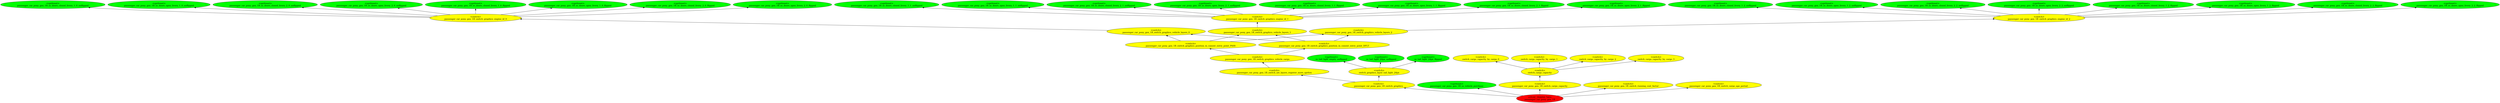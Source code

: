 digraph {
rankdir="BT"
ss_tail_light_24px_unflipped [fillcolor=green style="filled" label="<spriteset>\nss_tail_light_24px_unflipped"]
ss_tail_light_24px_flipped [fillcolor=green style="filled" label="<spriteset>\nss_tail_light_24px_flipped"]
ss_tail_light_empty_unflipped [fillcolor=green style="filled" label="<spriteset>\nss_tail_light_empty_unflipped"]
switch_graphics_layer_tail_light_24px [fillcolor=yellow style="filled" label="<switch>\nswitch_graphics_layer_tail_light_24px"]
switch_cargo_capacity_by_cargo_0 [fillcolor=yellow style="filled" label="<switch>\nswitch_cargo_capacity_by_cargo_0"]
switch_cargo_capacity_by_cargo_1 [fillcolor=yellow style="filled" label="<switch>\nswitch_cargo_capacity_by_cargo_1"]
switch_cargo_capacity_by_cargo_2 [fillcolor=yellow style="filled" label="<switch>\nswitch_cargo_capacity_by_cargo_2"]
switch_cargo_capacity_by_cargo_3 [fillcolor=yellow style="filled" label="<switch>\nswitch_cargo_capacity_by_cargo_3"]
switch_cargo_capacity [fillcolor=yellow style="filled" label="<switch>\nswitch_cargo_capacity"]
passenger_car_pony_gen_1B_ss_doors_closed_livery_1_0_unflipped [fillcolor=green style="filled" label="<spriteset>\npassenger_car_pony_gen_1B_ss_doors_closed_livery_1_0_unflipped"]
passenger_car_pony_gen_1B_ss_doors_open_livery_1_0_unflipped [fillcolor=green style="filled" label="<spriteset>\npassenger_car_pony_gen_1B_ss_doors_open_livery_1_0_unflipped"]
passenger_car_pony_gen_1B_ss_doors_closed_livery_2_0_unflipped [fillcolor=green style="filled" label="<spriteset>\npassenger_car_pony_gen_1B_ss_doors_closed_livery_2_0_unflipped"]
passenger_car_pony_gen_1B_ss_doors_open_livery_2_0_unflipped [fillcolor=green style="filled" label="<spriteset>\npassenger_car_pony_gen_1B_ss_doors_open_livery_2_0_unflipped"]
passenger_car_pony_gen_1B_ss_doors_closed_livery_1_0_flipped [fillcolor=green style="filled" label="<spriteset>\npassenger_car_pony_gen_1B_ss_doors_closed_livery_1_0_flipped"]
passenger_car_pony_gen_1B_ss_doors_open_livery_1_0_flipped [fillcolor=green style="filled" label="<spriteset>\npassenger_car_pony_gen_1B_ss_doors_open_livery_1_0_flipped"]
passenger_car_pony_gen_1B_ss_doors_closed_livery_2_0_flipped [fillcolor=green style="filled" label="<spriteset>\npassenger_car_pony_gen_1B_ss_doors_closed_livery_2_0_flipped"]
passenger_car_pony_gen_1B_ss_doors_open_livery_2_0_flipped [fillcolor=green style="filled" label="<spriteset>\npassenger_car_pony_gen_1B_ss_doors_open_livery_2_0_flipped"]
passenger_car_pony_gen_1B_switch_graphics_engine_id_0 [fillcolor=yellow style="filled" label="<switch>\npassenger_car_pony_gen_1B_switch_graphics_engine_id_0"]
passenger_car_pony_gen_1B_switch_graphics_vehicle_layers_0 [fillcolor=yellow style="filled" label="<switch>\npassenger_car_pony_gen_1B_switch_graphics_vehicle_layers_0"]
passenger_car_pony_gen_1B_ss_doors_closed_livery_1_1_unflipped [fillcolor=green style="filled" label="<spriteset>\npassenger_car_pony_gen_1B_ss_doors_closed_livery_1_1_unflipped"]
passenger_car_pony_gen_1B_ss_doors_open_livery_1_1_unflipped [fillcolor=green style="filled" label="<spriteset>\npassenger_car_pony_gen_1B_ss_doors_open_livery_1_1_unflipped"]
passenger_car_pony_gen_1B_ss_doors_closed_livery_2_1_unflipped [fillcolor=green style="filled" label="<spriteset>\npassenger_car_pony_gen_1B_ss_doors_closed_livery_2_1_unflipped"]
passenger_car_pony_gen_1B_ss_doors_open_livery_2_1_unflipped [fillcolor=green style="filled" label="<spriteset>\npassenger_car_pony_gen_1B_ss_doors_open_livery_2_1_unflipped"]
passenger_car_pony_gen_1B_ss_doors_closed_livery_1_1_flipped [fillcolor=green style="filled" label="<spriteset>\npassenger_car_pony_gen_1B_ss_doors_closed_livery_1_1_flipped"]
passenger_car_pony_gen_1B_ss_doors_open_livery_1_1_flipped [fillcolor=green style="filled" label="<spriteset>\npassenger_car_pony_gen_1B_ss_doors_open_livery_1_1_flipped"]
passenger_car_pony_gen_1B_ss_doors_closed_livery_2_1_flipped [fillcolor=green style="filled" label="<spriteset>\npassenger_car_pony_gen_1B_ss_doors_closed_livery_2_1_flipped"]
passenger_car_pony_gen_1B_ss_doors_open_livery_2_1_flipped [fillcolor=green style="filled" label="<spriteset>\npassenger_car_pony_gen_1B_ss_doors_open_livery_2_1_flipped"]
passenger_car_pony_gen_1B_switch_graphics_engine_id_1 [fillcolor=yellow style="filled" label="<switch>\npassenger_car_pony_gen_1B_switch_graphics_engine_id_1"]
passenger_car_pony_gen_1B_switch_graphics_vehicle_layers_1 [fillcolor=yellow style="filled" label="<switch>\npassenger_car_pony_gen_1B_switch_graphics_vehicle_layers_1"]
passenger_car_pony_gen_1B_ss_doors_closed_livery_1_2_unflipped [fillcolor=green style="filled" label="<spriteset>\npassenger_car_pony_gen_1B_ss_doors_closed_livery_1_2_unflipped"]
passenger_car_pony_gen_1B_ss_doors_open_livery_1_2_unflipped [fillcolor=green style="filled" label="<spriteset>\npassenger_car_pony_gen_1B_ss_doors_open_livery_1_2_unflipped"]
passenger_car_pony_gen_1B_ss_doors_closed_livery_2_2_unflipped [fillcolor=green style="filled" label="<spriteset>\npassenger_car_pony_gen_1B_ss_doors_closed_livery_2_2_unflipped"]
passenger_car_pony_gen_1B_ss_doors_open_livery_2_2_unflipped [fillcolor=green style="filled" label="<spriteset>\npassenger_car_pony_gen_1B_ss_doors_open_livery_2_2_unflipped"]
passenger_car_pony_gen_1B_ss_doors_closed_livery_1_2_flipped [fillcolor=green style="filled" label="<spriteset>\npassenger_car_pony_gen_1B_ss_doors_closed_livery_1_2_flipped"]
passenger_car_pony_gen_1B_ss_doors_open_livery_1_2_flipped [fillcolor=green style="filled" label="<spriteset>\npassenger_car_pony_gen_1B_ss_doors_open_livery_1_2_flipped"]
passenger_car_pony_gen_1B_ss_doors_closed_livery_2_2_flipped [fillcolor=green style="filled" label="<spriteset>\npassenger_car_pony_gen_1B_ss_doors_closed_livery_2_2_flipped"]
passenger_car_pony_gen_1B_ss_doors_open_livery_2_2_flipped [fillcolor=green style="filled" label="<spriteset>\npassenger_car_pony_gen_1B_ss_doors_open_livery_2_2_flipped"]
passenger_car_pony_gen_1B_switch_graphics_engine_id_2 [fillcolor=yellow style="filled" label="<switch>\npassenger_car_pony_gen_1B_switch_graphics_engine_id_2"]
passenger_car_pony_gen_1B_switch_graphics_vehicle_layers_2 [fillcolor=yellow style="filled" label="<switch>\npassenger_car_pony_gen_1B_switch_graphics_vehicle_layers_2"]
passenger_car_pony_gen_1B_switch_graphics_position_in_consist_entry_point_PASS [fillcolor=yellow style="filled" label="<switch>\npassenger_car_pony_gen_1B_switch_graphics_position_in_consist_entry_point_PASS"]
passenger_car_pony_gen_1B_switch_graphics_position_in_consist_entry_point_DFLT [fillcolor=yellow style="filled" label="<switch>\npassenger_car_pony_gen_1B_switch_graphics_position_in_consist_entry_point_DFLT"]
passenger_car_pony_gen_1B_switch_graphics_vehicle_cargo [fillcolor=yellow style="filled" label="<switch>\npassenger_car_pony_gen_1B_switch_graphics_vehicle_cargo"]
passenger_car_pony_gen_1B_ss_vehicle_purchase [fillcolor=green style="filled" label="<spriteset>\npassenger_car_pony_gen_1B_ss_vehicle_purchase"]
passenger_car_pony_gen_1B_switch_set_layers_register_more_sprites [fillcolor=yellow style="filled" label="<switch>\npassenger_car_pony_gen_1B_switch_set_layers_register_more_sprites"]
passenger_car_pony_gen_1B_switch_graphics [fillcolor=yellow style="filled" label="<switch>\npassenger_car_pony_gen_1B_switch_graphics"]
passenger_car_pony_gen_1B_switch_cargo_capacity [fillcolor=yellow style="filled" label="<switch>\npassenger_car_pony_gen_1B_switch_cargo_capacity"]
passenger_car_pony_gen_1B_switch_running_cost_factor [fillcolor=yellow style="filled" label="<switch>\npassenger_car_pony_gen_1B_switch_running_cost_factor"]
passenger_car_pony_gen_1B_switch_cargo_age_period [fillcolor=yellow style="filled" label="<switch>\npassenger_car_pony_gen_1B_switch_cargo_age_period"]
passenger_car_pony_gen_1B [fillcolor=red style="filled" label="<FEAT_TRAINS 740>\npassenger_car_pony_gen_1B"]
passenger_car_pony_gen_1B_switch_graphics_vehicle_cargo->passenger_car_pony_gen_1B_switch_graphics_position_in_consist_entry_point_DFLT
passenger_car_pony_gen_1B_switch_graphics_engine_id_1->passenger_car_pony_gen_1B_ss_doors_open_livery_1_1_unflipped
passenger_car_pony_gen_1B->passenger_car_pony_gen_1B_ss_vehicle_purchase
passenger_car_pony_gen_1B_switch_graphics_engine_id_2->passenger_car_pony_gen_1B_ss_doors_closed_livery_1_2_unflipped
switch_graphics_layer_tail_light_24px->ss_tail_light_empty_unflipped
passenger_car_pony_gen_1B_switch_graphics_position_in_consist_entry_point_PASS->passenger_car_pony_gen_1B_switch_graphics_vehicle_layers_2
passenger_car_pony_gen_1B_switch_graphics_position_in_consist_entry_point_PASS->passenger_car_pony_gen_1B_switch_graphics_vehicle_layers_0
passenger_car_pony_gen_1B_switch_graphics_engine_id_1->passenger_car_pony_gen_1B_ss_doors_closed_livery_1_1_flipped
passenger_car_pony_gen_1B_switch_graphics_engine_id_2->passenger_car_pony_gen_1B_ss_doors_closed_livery_2_2_unflipped
passenger_car_pony_gen_1B_switch_graphics_engine_id_2->passenger_car_pony_gen_1B_ss_doors_closed_livery_2_2_flipped
passenger_car_pony_gen_1B_switch_graphics_engine_id_1->passenger_car_pony_gen_1B_ss_doors_closed_livery_1_1_unflipped
passenger_car_pony_gen_1B_switch_graphics_engine_id_1->passenger_car_pony_gen_1B_ss_doors_open_livery_2_1_flipped
passenger_car_pony_gen_1B_switch_graphics_engine_id_1->passenger_car_pony_gen_1B_ss_doors_open_livery_1_1_flipped
passenger_car_pony_gen_1B_switch_graphics_engine_id_2->passenger_car_pony_gen_1B_ss_doors_open_livery_1_2_unflipped
passenger_car_pony_gen_1B_switch_graphics_engine_id_1->passenger_car_pony_gen_1B_ss_doors_closed_livery_2_1_unflipped
passenger_car_pony_gen_1B->passenger_car_pony_gen_1B_switch_running_cost_factor
passenger_car_pony_gen_1B_switch_cargo_capacity->switch_cargo_capacity
passenger_car_pony_gen_1B_switch_graphics_position_in_consist_entry_point_DFLT->passenger_car_pony_gen_1B_switch_graphics_vehicle_layers_1
passenger_car_pony_gen_1B_switch_graphics_engine_id_0->passenger_car_pony_gen_1B_ss_doors_open_livery_1_0_flipped
passenger_car_pony_gen_1B_switch_graphics->switch_graphics_layer_tail_light_24px
passenger_car_pony_gen_1B_switch_graphics_engine_id_2->passenger_car_pony_gen_1B_ss_doors_open_livery_2_2_flipped
passenger_car_pony_gen_1B_switch_graphics_engine_id_0->passenger_car_pony_gen_1B_ss_doors_open_livery_2_0_flipped
switch_cargo_capacity->switch_cargo_capacity_by_cargo_1
passenger_car_pony_gen_1B->passenger_car_pony_gen_1B_switch_graphics
switch_graphics_layer_tail_light_24px->ss_tail_light_24px_unflipped
passenger_car_pony_gen_1B_switch_graphics_engine_id_1->passenger_car_pony_gen_1B_ss_doors_open_livery_2_1_unflipped
passenger_car_pony_gen_1B_switch_graphics_position_in_consist_entry_point_PASS->passenger_car_pony_gen_1B_switch_graphics_vehicle_layers_1
passenger_car_pony_gen_1B_switch_graphics_engine_id_0->passenger_car_pony_gen_1B_ss_doors_closed_livery_2_0_unflipped
passenger_car_pony_gen_1B_switch_graphics_engine_id_0->passenger_car_pony_gen_1B_ss_doors_closed_livery_2_0_flipped
switch_graphics_layer_tail_light_24px->ss_tail_light_24px_flipped
switch_cargo_capacity->switch_cargo_capacity_by_cargo_3
passenger_car_pony_gen_1B_switch_graphics_position_in_consist_entry_point_DFLT->passenger_car_pony_gen_1B_switch_graphics_vehicle_layers_2
switch_cargo_capacity->switch_cargo_capacity_by_cargo_0
passenger_car_pony_gen_1B_switch_set_layers_register_more_sprites->passenger_car_pony_gen_1B_switch_graphics_vehicle_cargo
passenger_car_pony_gen_1B_switch_graphics_engine_id_2->passenger_car_pony_gen_1B_ss_doors_open_livery_2_2_unflipped
passenger_car_pony_gen_1B_switch_graphics_engine_id_0->passenger_car_pony_gen_1B_ss_doors_open_livery_2_0_unflipped
passenger_car_pony_gen_1B_switch_graphics_engine_id_2->passenger_car_pony_gen_1B_ss_doors_open_livery_1_2_flipped
passenger_car_pony_gen_1B_switch_graphics_engine_id_0->passenger_car_pony_gen_1B_ss_doors_closed_livery_1_0_flipped
passenger_car_pony_gen_1B_switch_graphics_vehicle_cargo->passenger_car_pony_gen_1B_switch_graphics_position_in_consist_entry_point_PASS
passenger_car_pony_gen_1B_switch_graphics_vehicle_layers_0->passenger_car_pony_gen_1B_switch_graphics_engine_id_0
passenger_car_pony_gen_1B->passenger_car_pony_gen_1B_switch_cargo_age_period
passenger_car_pony_gen_1B_switch_graphics_engine_id_1->passenger_car_pony_gen_1B_ss_doors_closed_livery_2_1_flipped
passenger_car_pony_gen_1B_switch_graphics_vehicle_layers_1->passenger_car_pony_gen_1B_switch_graphics_engine_id_1
passenger_car_pony_gen_1B->passenger_car_pony_gen_1B_switch_cargo_capacity
passenger_car_pony_gen_1B_switch_graphics_vehicle_layers_2->passenger_car_pony_gen_1B_switch_graphics_engine_id_2
passenger_car_pony_gen_1B_switch_graphics_engine_id_2->passenger_car_pony_gen_1B_ss_doors_closed_livery_1_2_flipped
passenger_car_pony_gen_1B_switch_graphics_engine_id_0->passenger_car_pony_gen_1B_ss_doors_closed_livery_1_0_unflipped
passenger_car_pony_gen_1B_switch_graphics_engine_id_0->passenger_car_pony_gen_1B_ss_doors_open_livery_1_0_unflipped
switch_cargo_capacity->switch_cargo_capacity_by_cargo_2
passenger_car_pony_gen_1B_switch_graphics_position_in_consist_entry_point_DFLT->passenger_car_pony_gen_1B_switch_graphics_vehicle_layers_0
passenger_car_pony_gen_1B_switch_graphics->passenger_car_pony_gen_1B_switch_set_layers_register_more_sprites
}
